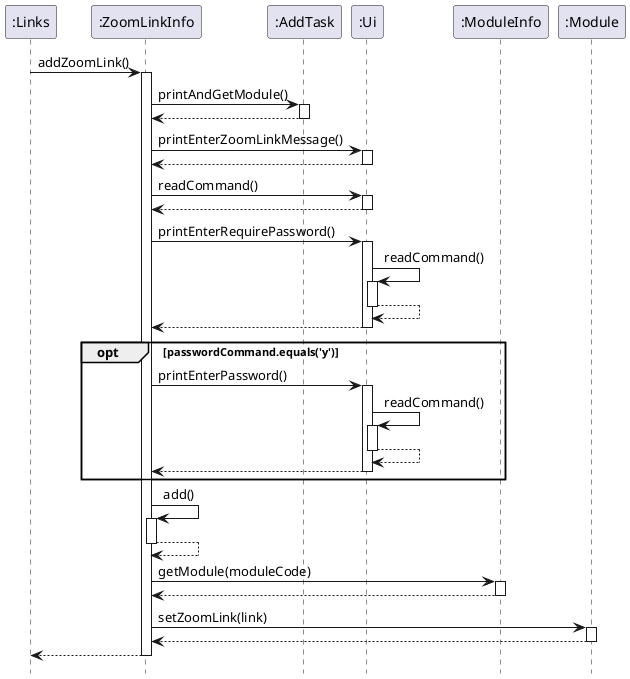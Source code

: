 @startuml
hide footbox

":Links" -> ":ZoomLinkInfo" : addZoomLink()
activate ":ZoomLinkInfo"
":ZoomLinkInfo" -> ":AddTask" : printAndGetModule()
activate ":AddTask"
":AddTask" --> ":ZoomLinkInfo"
deactivate ":AddTask"
":ZoomLinkInfo" -> ":Ui" : printEnterZoomLinkMessage()
activate ":Ui"
":Ui" --> ":ZoomLinkInfo"
deactivate ":Ui"
":ZoomLinkInfo" -> ":Ui" : readCommand()
activate ":Ui"
":Ui" --> ":ZoomLinkInfo"
deactivate ":Ui"
":ZoomLinkInfo" -> ":Ui" : printEnterRequirePassword()
activate ":Ui"
":Ui" -> ":Ui" : readCommand()
activate ":Ui"
":Ui" --> ":Ui"
deactivate ":Ui"
":Ui" --> ":ZoomLinkInfo"
deactivate ":Ui"

opt passwordCommand.equals('y')
":ZoomLinkInfo" -> ":Ui" : printEnterPassword()
activate ":Ui"
":Ui" -> ":Ui" : readCommand()
activate ":Ui"
":Ui" --> ":Ui"
deactivate ":Ui"
":Ui" --> ":ZoomLinkInfo"
deactivate ":Ui"
end

":ZoomLinkInfo" -> ":ZoomLinkInfo" : add()
activate ":ZoomLinkInfo"
":ZoomLinkInfo" --> ":ZoomLinkInfo"
deactivate ":ZoomLinkInfo"
":ZoomLinkInfo" -> ":ModuleInfo" : getModule(moduleCode)
activate ":ModuleInfo"
":ModuleInfo" --> ":ZoomLinkInfo"
deactivate ":ModuleInfo"
":ZoomLinkInfo" -> ":Module" : setZoomLink(link)
activate ":Module"
":Module" --> ":ZoomLinkInfo"
deactivate
return
@enduml